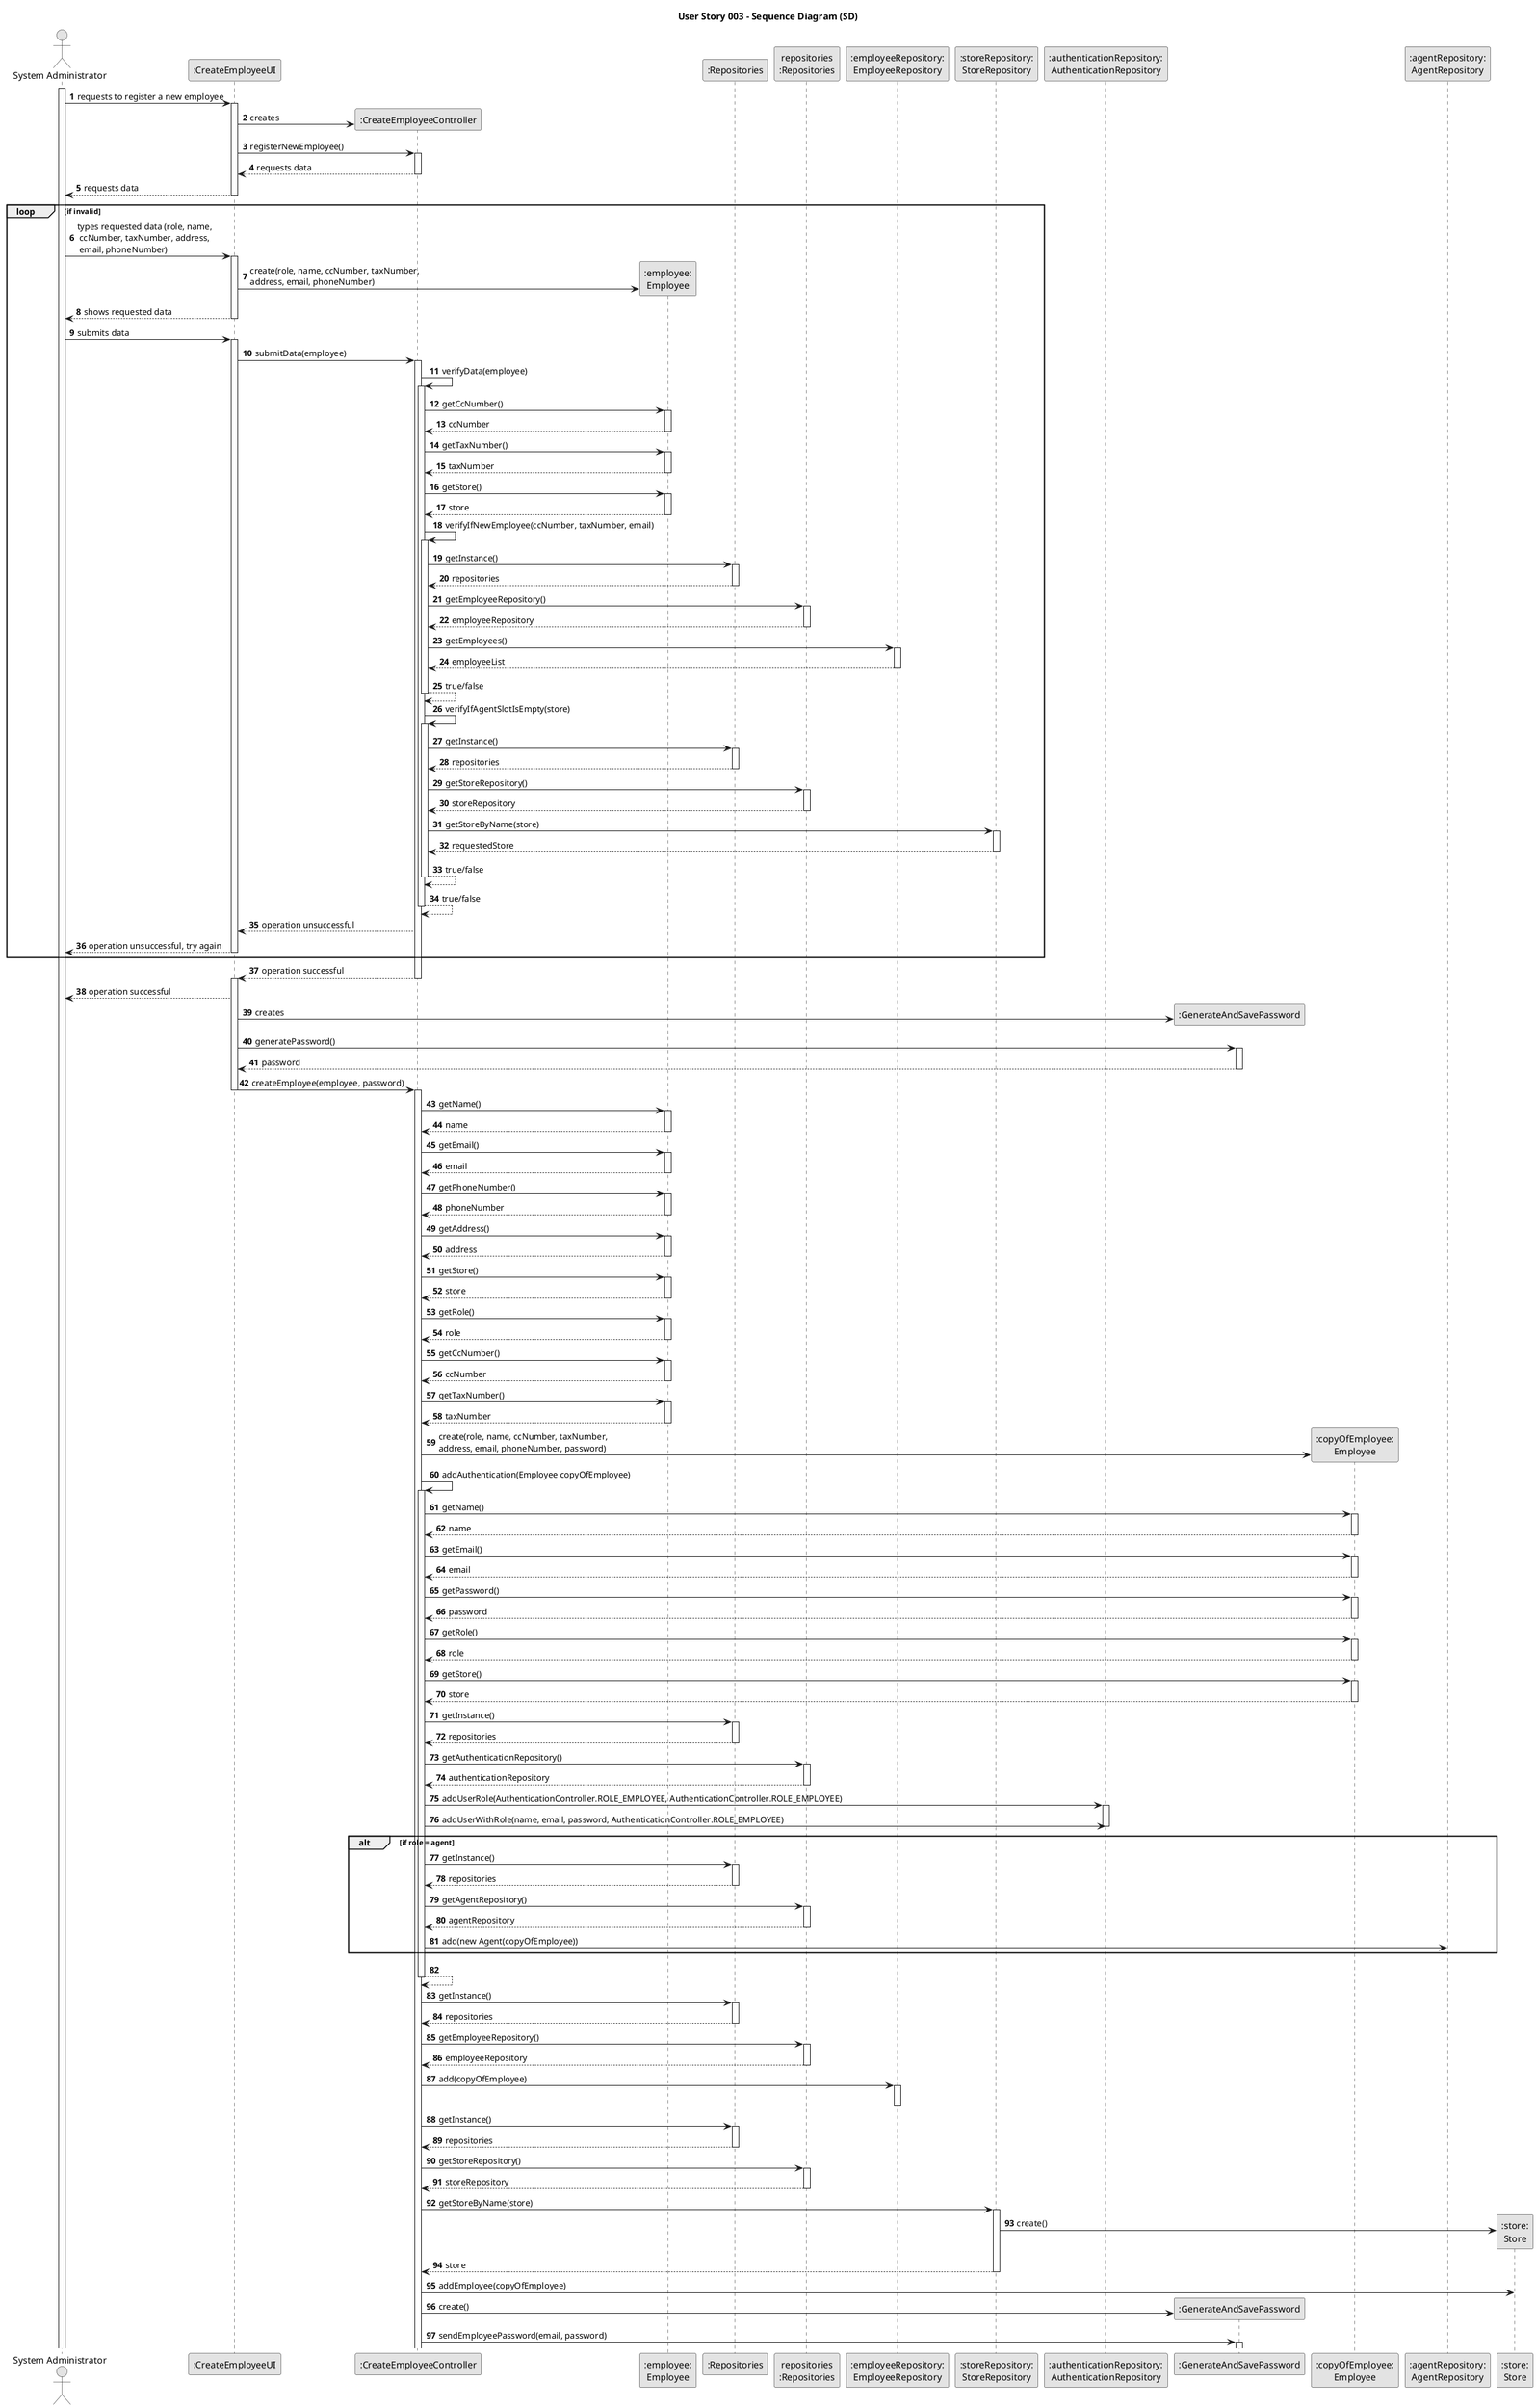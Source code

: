 @startuml
skinparam monochrome true
skinparam packageStyle rectangle
skinparam shadowing false

title User Story 003 - Sequence Diagram (SD)

autonumber

actor "System Administrator" as ADM
participant ":CreateEmployeeUI" as UI
participant ":CreateEmployeeController" as CNTRL
participant ":employee:\nEmployee" as Employee
participant ":Repositories" as Repositories
participant "repositories\n:Repositories" as REPS
participant ":employeeRepository:\nEmployeeRepository" as EMPLOYEERepository
participant ":storeRepository:\nStoreRepository" as STORERepository
participant ":authenticationRepository:\nAuthenticationRepository" as AUTHRepository
participant ":GenerateAndSavePassword" as PassGenerator
participant ":copyOfEmployee:\nEmployee" as COPY
participant ":agentRepository:\nAgentRepository" as AGENTRepository
participant ":store:\nStore" as STORE

activate ADM

ADM -> UI : requests to register a new employee

activate UI

UI -> CNTRL** : creates

UI -> CNTRL : registerNewEmployee()

activate CNTRL

CNTRL --> UI : requests data

deactivate CNTRL

UI --> ADM : requests data

deactivate UI


loop if invalid

ADM -> UI : types requested data (role, name,\n ccNumber, taxNumber, address,\n email, phoneNumber)

activate UI

    UI -> Employee** : create(role, name, ccNumber, taxNumber, \naddress, email, phoneNumber)

UI --> ADM : shows requested data

deactivate UI

ADM -> UI : submits data

activate UI

UI -> CNTRL : submitData(employee)

activate CNTRL



CNTRL -> CNTRL : verifyData(employee)

activate CNTRL

CNTRL -> Employee : getCcNumber()

activate Employee

Employee --> CNTRL : ccNumber

deactivate Employee

CNTRL -> Employee : getTaxNumber()

activate Employee

Employee --> CNTRL : taxNumber

deactivate Employee

CNTRL -> Employee : getStore()

activate Employee

Employee --> CNTRL : store

deactivate Employee

CNTRL -> CNTRL : verifyIfNewEmployee(ccNumber, taxNumber, email)

activate CNTRL

CNTRL -> Repositories : getInstance()

activate Repositories

Repositories --> CNTRL : repositories

deactivate Repositories

CNTRL -> REPS : getEmployeeRepository()

activate REPS

REPS --> CNTRL : employeeRepository

deactivate REPS

CNTRL -> EMPLOYEERepository : getEmployees()

activate EMPLOYEERepository

EMPLOYEERepository --> CNTRL : employeeList

deactivate EMPLOYEERepository

CNTRL --> CNTRL: true/false

deactivate CNTRL

CNTRL -> CNTRL : verifyIfAgentSlotIsEmpty(store)

activate CNTRL

CNTRL -> Repositories : getInstance()

activate Repositories

Repositories --> CNTRL : repositories

deactivate Repositories

CNTRL -> REPS : getStoreRepository()

activate REPS

REPS --> CNTRL : storeRepository

deactivate REPS

CNTRL -> STORERepository : getStoreByName(store)

activate STORERepository

STORERepository --> CNTRL : requestedStore

deactivate STORERepository

CNTRL --> CNTRL: true/false

deactivate CNTRL

CNTRL --> CNTRL : true/false

deactivate CNTRL

CNTRL --> UI : operation unsuccessful

UI -->ADM : operation unsuccessful, try again

deactivate UI

end




deactivate EMPLOYEERepository

activate CNTRL

CNTRL --> UI : operation successful

deactivate CNTRL

activate UI

UI --> ADM : operation successful

UI -> PassGenerator** : creates

UI -> PassGenerator : generatePassword()

activate PassGenerator

PassGenerator --> UI : password

deactivate PassGenerator

UI -> CNTRL : createEmployee(employee, password)

deactivate UI

activate CNTRL

CNTRL -> Employee : getName()

activate Employee

Employee --> CNTRL : name

deactivate Employee

CNTRL -> Employee : getEmail()

activate Employee

Employee --> CNTRL : email

deactivate Employee

CNTRL -> Employee : getPhoneNumber()

activate Employee

Employee --> CNTRL : phoneNumber

deactivate Employee

CNTRL -> Employee : getAddress()

activate Employee

Employee --> CNTRL : address

deactivate Employee

CNTRL -> Employee : getStore()

activate Employee

Employee --> CNTRL : store

deactivate Employee

CNTRL -> Employee : getRole()

activate Employee

Employee --> CNTRL : role

deactivate Employee

CNTRL -> Employee : getCcNumber()

activate Employee

Employee --> CNTRL : ccNumber

deactivate Employee

CNTRL -> Employee : getTaxNumber()

activate Employee

Employee --> CNTRL : taxNumber

deactivate Employee

CNTRL -> COPY**: create(role, name, ccNumber, taxNumber, \naddress, email, phoneNumber, password)

CNTRL -> CNTRL: addAuthentication(Employee copyOfEmployee)

activate CNTRL

CNTRL -> COPY : getName()

activate COPY

COPY --> CNTRL : name

deactivate COPY

CNTRL -> COPY : getEmail()

activate COPY

COPY --> CNTRL : email

deactivate COPY

CNTRL -> COPY : getPassword()

activate COPY

COPY --> CNTRL : password

deactivate COPY

CNTRL -> COPY : getRole()

activate COPY

COPY --> CNTRL : role

deactivate COPY

CNTRL -> COPY : getStore()

activate COPY

COPY --> CNTRL : store

deactivate COPY

CNTRL -> Repositories : getInstance()

activate Repositories

Repositories --> CNTRL : repositories

deactivate Repositories

CNTRL -> REPS : getAuthenticationRepository()

activate REPS

REPS --> CNTRL : authenticationRepository

deactivate REPS

CNTRL -> AUTHRepository : addUserRole(AuthenticationController.ROLE_EMPLOYEE, AuthenticationController.ROLE_EMPLOYEE)

activate AUTHRepository

CNTRL -> AUTHRepository : addUserWithRole(name, email, password, AuthenticationController.ROLE_EMPLOYEE)

deactivate AUTHRepository

alt if role = agent

CNTRL -> Repositories : getInstance()

activate Repositories

Repositories --> CNTRL : repositories

deactivate Repositories

CNTRL -> REPS : getAgentRepository()

activate REPS

REPS --> CNTRL : agentRepository

deactivate REPS

CNTRL -> AGENTRepository : add(new Agent(copyOfEmployee))

end

CNTRL --> CNTRL

deactivate CNTRL

CNTRL -> Repositories : getInstance()

activate Repositories

Repositories --> CNTRL : repositories

deactivate Repositories

CNTRL -> REPS : getEmployeeRepository()

activate REPS

REPS --> CNTRL : employeeRepository

deactivate REPS

CNTRL -> EMPLOYEERepository : add(copyOfEmployee)

activate EMPLOYEERepository

deactivate EMPLOYEERepository

CNTRL -> Repositories : getInstance()

activate Repositories

Repositories --> CNTRL : repositories

deactivate Repositories

CNTRL -> REPS : getStoreRepository()

activate REPS

REPS --> CNTRL : storeRepository

deactivate REPS

CNTRL -> STORERepository : getStoreByName(store)

activate STORERepository

STORERepository -> STORE** : create()

STORERepository --> CNTRL : store

deactivate STORERepository

CNTRL -> STORE : addEmployee(copyOfEmployee)

CNTRL -> PassGenerator** : create()

CNTRL -> PassGenerator : sendEmployeePassword(email, password)

activate PassGenerator


@enduml